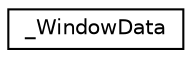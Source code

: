 digraph G
{
  edge [fontname="Helvetica",fontsize="10",labelfontname="Helvetica",labelfontsize="10"];
  node [fontname="Helvetica",fontsize="10",shape=record];
  rankdir=LR;
  Node1 [label="_WindowData",height=0.2,width=0.4,color="black", fillcolor="white", style="filled",URL="$d5/dcb/struct__WindowData.html"];
}
